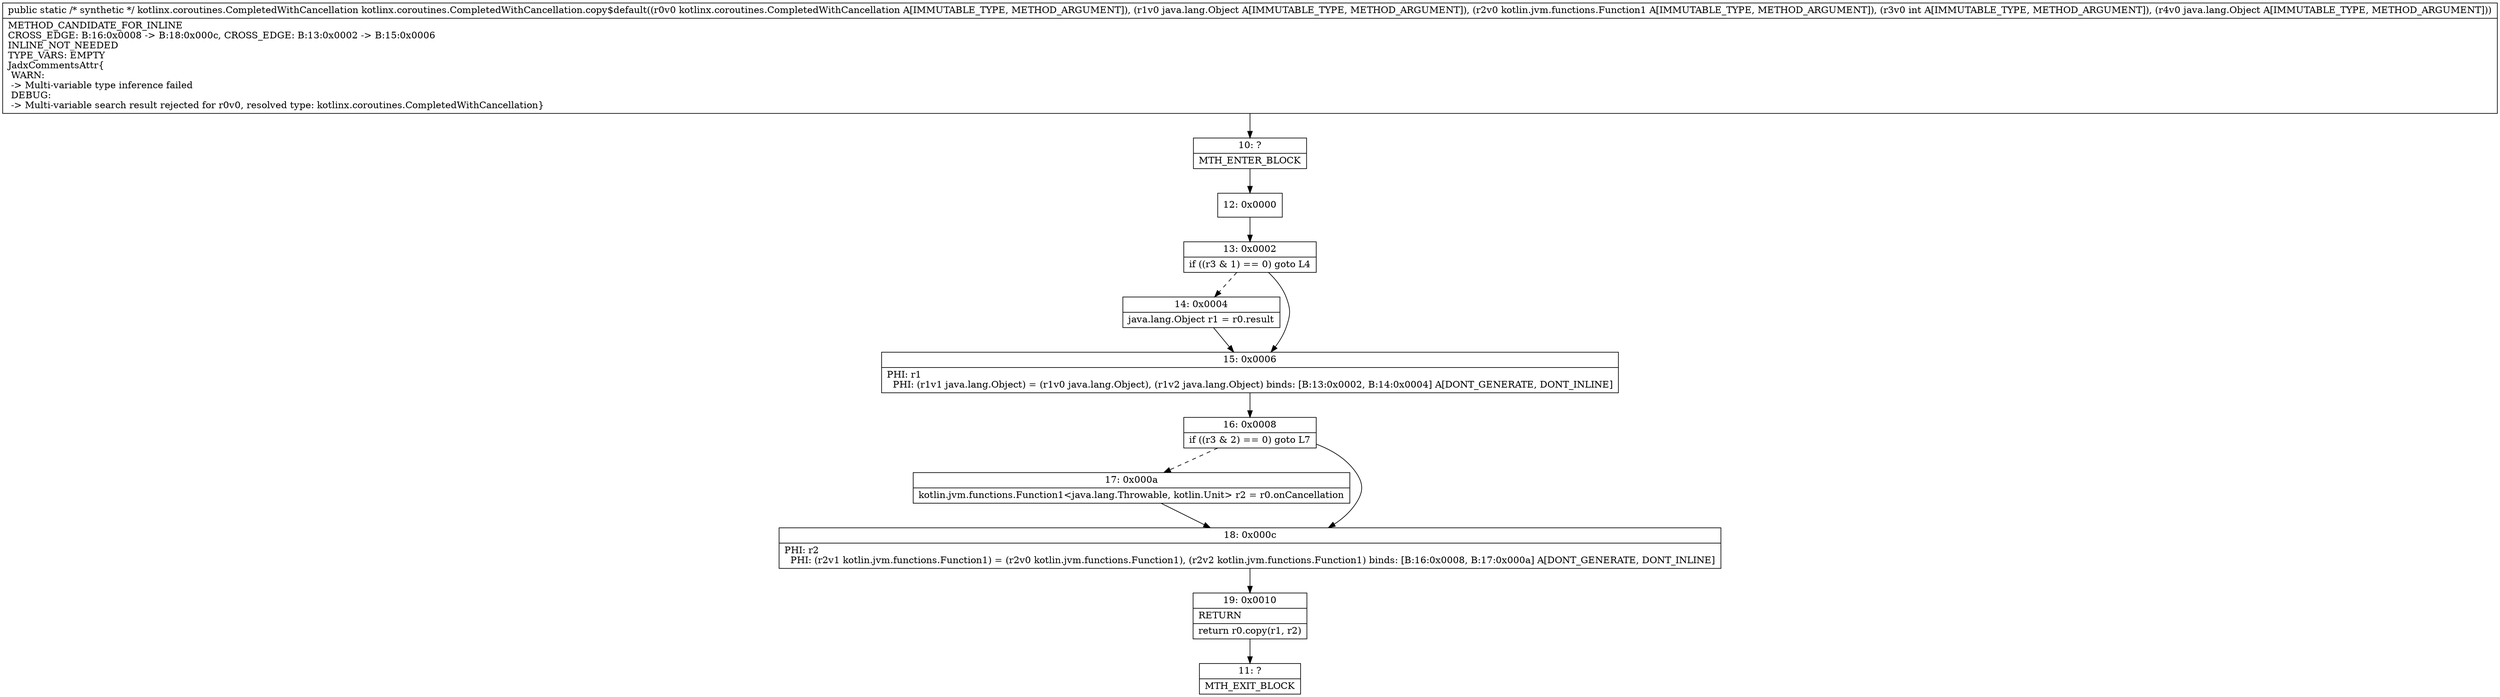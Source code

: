 digraph "CFG forkotlinx.coroutines.CompletedWithCancellation.copy$default(Lkotlinx\/coroutines\/CompletedWithCancellation;Ljava\/lang\/Object;Lkotlin\/jvm\/functions\/Function1;ILjava\/lang\/Object;)Lkotlinx\/coroutines\/CompletedWithCancellation;" {
Node_10 [shape=record,label="{10\:\ ?|MTH_ENTER_BLOCK\l}"];
Node_12 [shape=record,label="{12\:\ 0x0000}"];
Node_13 [shape=record,label="{13\:\ 0x0002|if ((r3 & 1) == 0) goto L4\l}"];
Node_14 [shape=record,label="{14\:\ 0x0004|java.lang.Object r1 = r0.result\l}"];
Node_15 [shape=record,label="{15\:\ 0x0006|PHI: r1 \l  PHI: (r1v1 java.lang.Object) = (r1v0 java.lang.Object), (r1v2 java.lang.Object) binds: [B:13:0x0002, B:14:0x0004] A[DONT_GENERATE, DONT_INLINE]\l}"];
Node_16 [shape=record,label="{16\:\ 0x0008|if ((r3 & 2) == 0) goto L7\l}"];
Node_17 [shape=record,label="{17\:\ 0x000a|kotlin.jvm.functions.Function1\<java.lang.Throwable, kotlin.Unit\> r2 = r0.onCancellation\l}"];
Node_18 [shape=record,label="{18\:\ 0x000c|PHI: r2 \l  PHI: (r2v1 kotlin.jvm.functions.Function1) = (r2v0 kotlin.jvm.functions.Function1), (r2v2 kotlin.jvm.functions.Function1) binds: [B:16:0x0008, B:17:0x000a] A[DONT_GENERATE, DONT_INLINE]\l}"];
Node_19 [shape=record,label="{19\:\ 0x0010|RETURN\l|return r0.copy(r1, r2)\l}"];
Node_11 [shape=record,label="{11\:\ ?|MTH_EXIT_BLOCK\l}"];
MethodNode[shape=record,label="{public static \/* synthetic *\/ kotlinx.coroutines.CompletedWithCancellation kotlinx.coroutines.CompletedWithCancellation.copy$default((r0v0 kotlinx.coroutines.CompletedWithCancellation A[IMMUTABLE_TYPE, METHOD_ARGUMENT]), (r1v0 java.lang.Object A[IMMUTABLE_TYPE, METHOD_ARGUMENT]), (r2v0 kotlin.jvm.functions.Function1 A[IMMUTABLE_TYPE, METHOD_ARGUMENT]), (r3v0 int A[IMMUTABLE_TYPE, METHOD_ARGUMENT]), (r4v0 java.lang.Object A[IMMUTABLE_TYPE, METHOD_ARGUMENT]))  | METHOD_CANDIDATE_FOR_INLINE\lCROSS_EDGE: B:16:0x0008 \-\> B:18:0x000c, CROSS_EDGE: B:13:0x0002 \-\> B:15:0x0006\lINLINE_NOT_NEEDED\lTYPE_VARS: EMPTY\lJadxCommentsAttr\{\l WARN: \l \-\> Multi\-variable type inference failed\l DEBUG: \l \-\> Multi\-variable search result rejected for r0v0, resolved type: kotlinx.coroutines.CompletedWithCancellation\}\l}"];
MethodNode -> Node_10;Node_10 -> Node_12;
Node_12 -> Node_13;
Node_13 -> Node_14[style=dashed];
Node_13 -> Node_15;
Node_14 -> Node_15;
Node_15 -> Node_16;
Node_16 -> Node_17[style=dashed];
Node_16 -> Node_18;
Node_17 -> Node_18;
Node_18 -> Node_19;
Node_19 -> Node_11;
}

